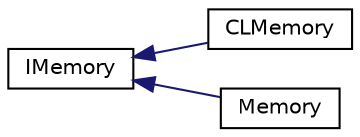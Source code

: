digraph "Graphical Class Hierarchy"
{
 // LATEX_PDF_SIZE
  edge [fontname="Helvetica",fontsize="10",labelfontname="Helvetica",labelfontsize="10"];
  node [fontname="Helvetica",fontsize="10",shape=record];
  rankdir="LR";
  Node0 [label="IMemory",height=0.2,width=0.4,color="black", fillcolor="white", style="filled",URL="$classarm__compute_1_1_i_memory.xhtml",tooltip="Memory interface."];
  Node0 -> Node1 [dir="back",color="midnightblue",fontsize="10",style="solid",fontname="Helvetica"];
  Node1 [label="CLMemory",height=0.2,width=0.4,color="black", fillcolor="white", style="filled",URL="$classarm__compute_1_1_c_l_memory.xhtml",tooltip="OpenCL implementation of memory object."];
  Node0 -> Node2 [dir="back",color="midnightblue",fontsize="10",style="solid",fontname="Helvetica"];
  Node2 [label="Memory",height=0.2,width=0.4,color="black", fillcolor="white", style="filled",URL="$classarm__compute_1_1_memory.xhtml",tooltip="CPU implementation of memory object."];
}

